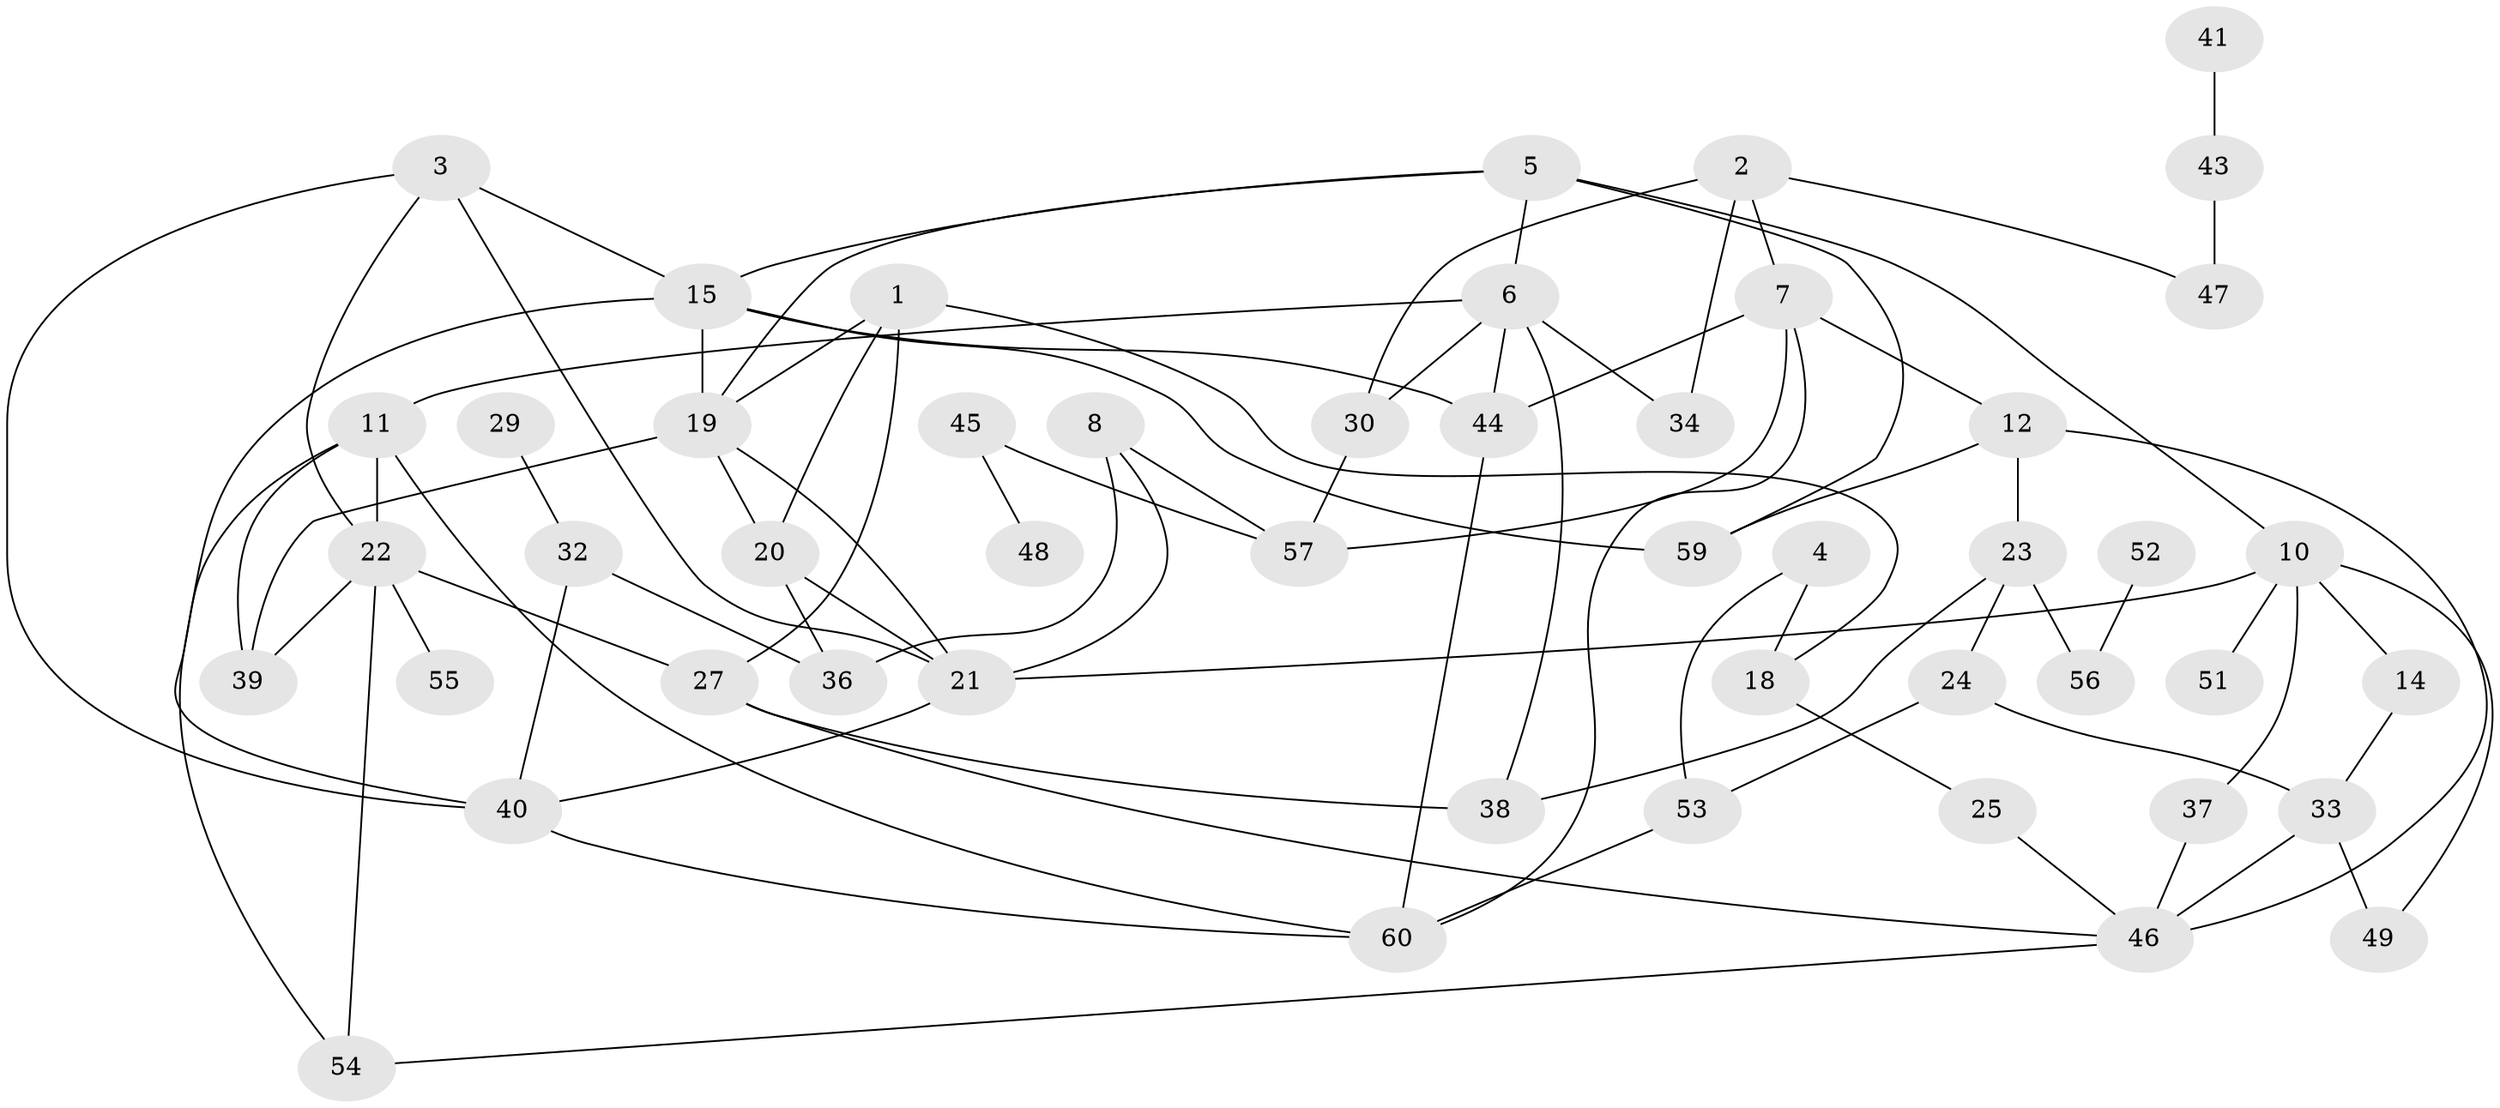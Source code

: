 // original degree distribution, {3: 0.2222222222222222, 2: 0.21212121212121213, 4: 0.16161616161616163, 7: 0.030303030303030304, 1: 0.21212121212121213, 0: 0.09090909090909091, 5: 0.04040404040404041, 6: 0.030303030303030304}
// Generated by graph-tools (version 1.1) at 2025/48/03/04/25 22:48:01]
// undirected, 49 vertices, 83 edges
graph export_dot {
  node [color=gray90,style=filled];
  1;
  2;
  3;
  4;
  5;
  6;
  7;
  8;
  10;
  11;
  12;
  14;
  15;
  18;
  19;
  20;
  21;
  22;
  23;
  24;
  25;
  27;
  29;
  30;
  32;
  33;
  34;
  36;
  37;
  38;
  39;
  40;
  41;
  43;
  44;
  45;
  46;
  47;
  48;
  49;
  51;
  52;
  53;
  54;
  55;
  56;
  57;
  59;
  60;
  1 -- 18 [weight=1.0];
  1 -- 19 [weight=1.0];
  1 -- 20 [weight=1.0];
  1 -- 27 [weight=1.0];
  2 -- 7 [weight=1.0];
  2 -- 30 [weight=1.0];
  2 -- 34 [weight=1.0];
  2 -- 47 [weight=1.0];
  3 -- 15 [weight=1.0];
  3 -- 21 [weight=1.0];
  3 -- 22 [weight=1.0];
  3 -- 40 [weight=1.0];
  4 -- 18 [weight=1.0];
  4 -- 53 [weight=1.0];
  5 -- 6 [weight=1.0];
  5 -- 10 [weight=1.0];
  5 -- 15 [weight=1.0];
  5 -- 19 [weight=1.0];
  5 -- 59 [weight=2.0];
  6 -- 11 [weight=1.0];
  6 -- 30 [weight=1.0];
  6 -- 34 [weight=1.0];
  6 -- 38 [weight=1.0];
  6 -- 44 [weight=1.0];
  7 -- 12 [weight=1.0];
  7 -- 44 [weight=1.0];
  7 -- 57 [weight=1.0];
  7 -- 60 [weight=1.0];
  8 -- 21 [weight=1.0];
  8 -- 36 [weight=1.0];
  8 -- 57 [weight=1.0];
  10 -- 14 [weight=1.0];
  10 -- 21 [weight=1.0];
  10 -- 37 [weight=1.0];
  10 -- 49 [weight=1.0];
  10 -- 51 [weight=1.0];
  11 -- 22 [weight=1.0];
  11 -- 39 [weight=1.0];
  11 -- 54 [weight=1.0];
  11 -- 60 [weight=1.0];
  12 -- 23 [weight=1.0];
  12 -- 46 [weight=1.0];
  12 -- 59 [weight=1.0];
  14 -- 33 [weight=1.0];
  15 -- 19 [weight=1.0];
  15 -- 40 [weight=1.0];
  15 -- 44 [weight=1.0];
  15 -- 59 [weight=1.0];
  18 -- 25 [weight=1.0];
  19 -- 20 [weight=1.0];
  19 -- 21 [weight=1.0];
  19 -- 39 [weight=3.0];
  20 -- 21 [weight=1.0];
  20 -- 36 [weight=1.0];
  21 -- 40 [weight=1.0];
  22 -- 27 [weight=1.0];
  22 -- 39 [weight=1.0];
  22 -- 54 [weight=1.0];
  22 -- 55 [weight=1.0];
  23 -- 24 [weight=1.0];
  23 -- 38 [weight=1.0];
  23 -- 56 [weight=1.0];
  24 -- 33 [weight=1.0];
  24 -- 53 [weight=1.0];
  25 -- 46 [weight=1.0];
  27 -- 38 [weight=1.0];
  27 -- 46 [weight=1.0];
  29 -- 32 [weight=1.0];
  30 -- 57 [weight=1.0];
  32 -- 36 [weight=1.0];
  32 -- 40 [weight=1.0];
  33 -- 46 [weight=1.0];
  33 -- 49 [weight=1.0];
  37 -- 46 [weight=1.0];
  40 -- 60 [weight=1.0];
  41 -- 43 [weight=1.0];
  43 -- 47 [weight=1.0];
  44 -- 60 [weight=1.0];
  45 -- 48 [weight=1.0];
  45 -- 57 [weight=1.0];
  46 -- 54 [weight=1.0];
  52 -- 56 [weight=1.0];
  53 -- 60 [weight=1.0];
}
